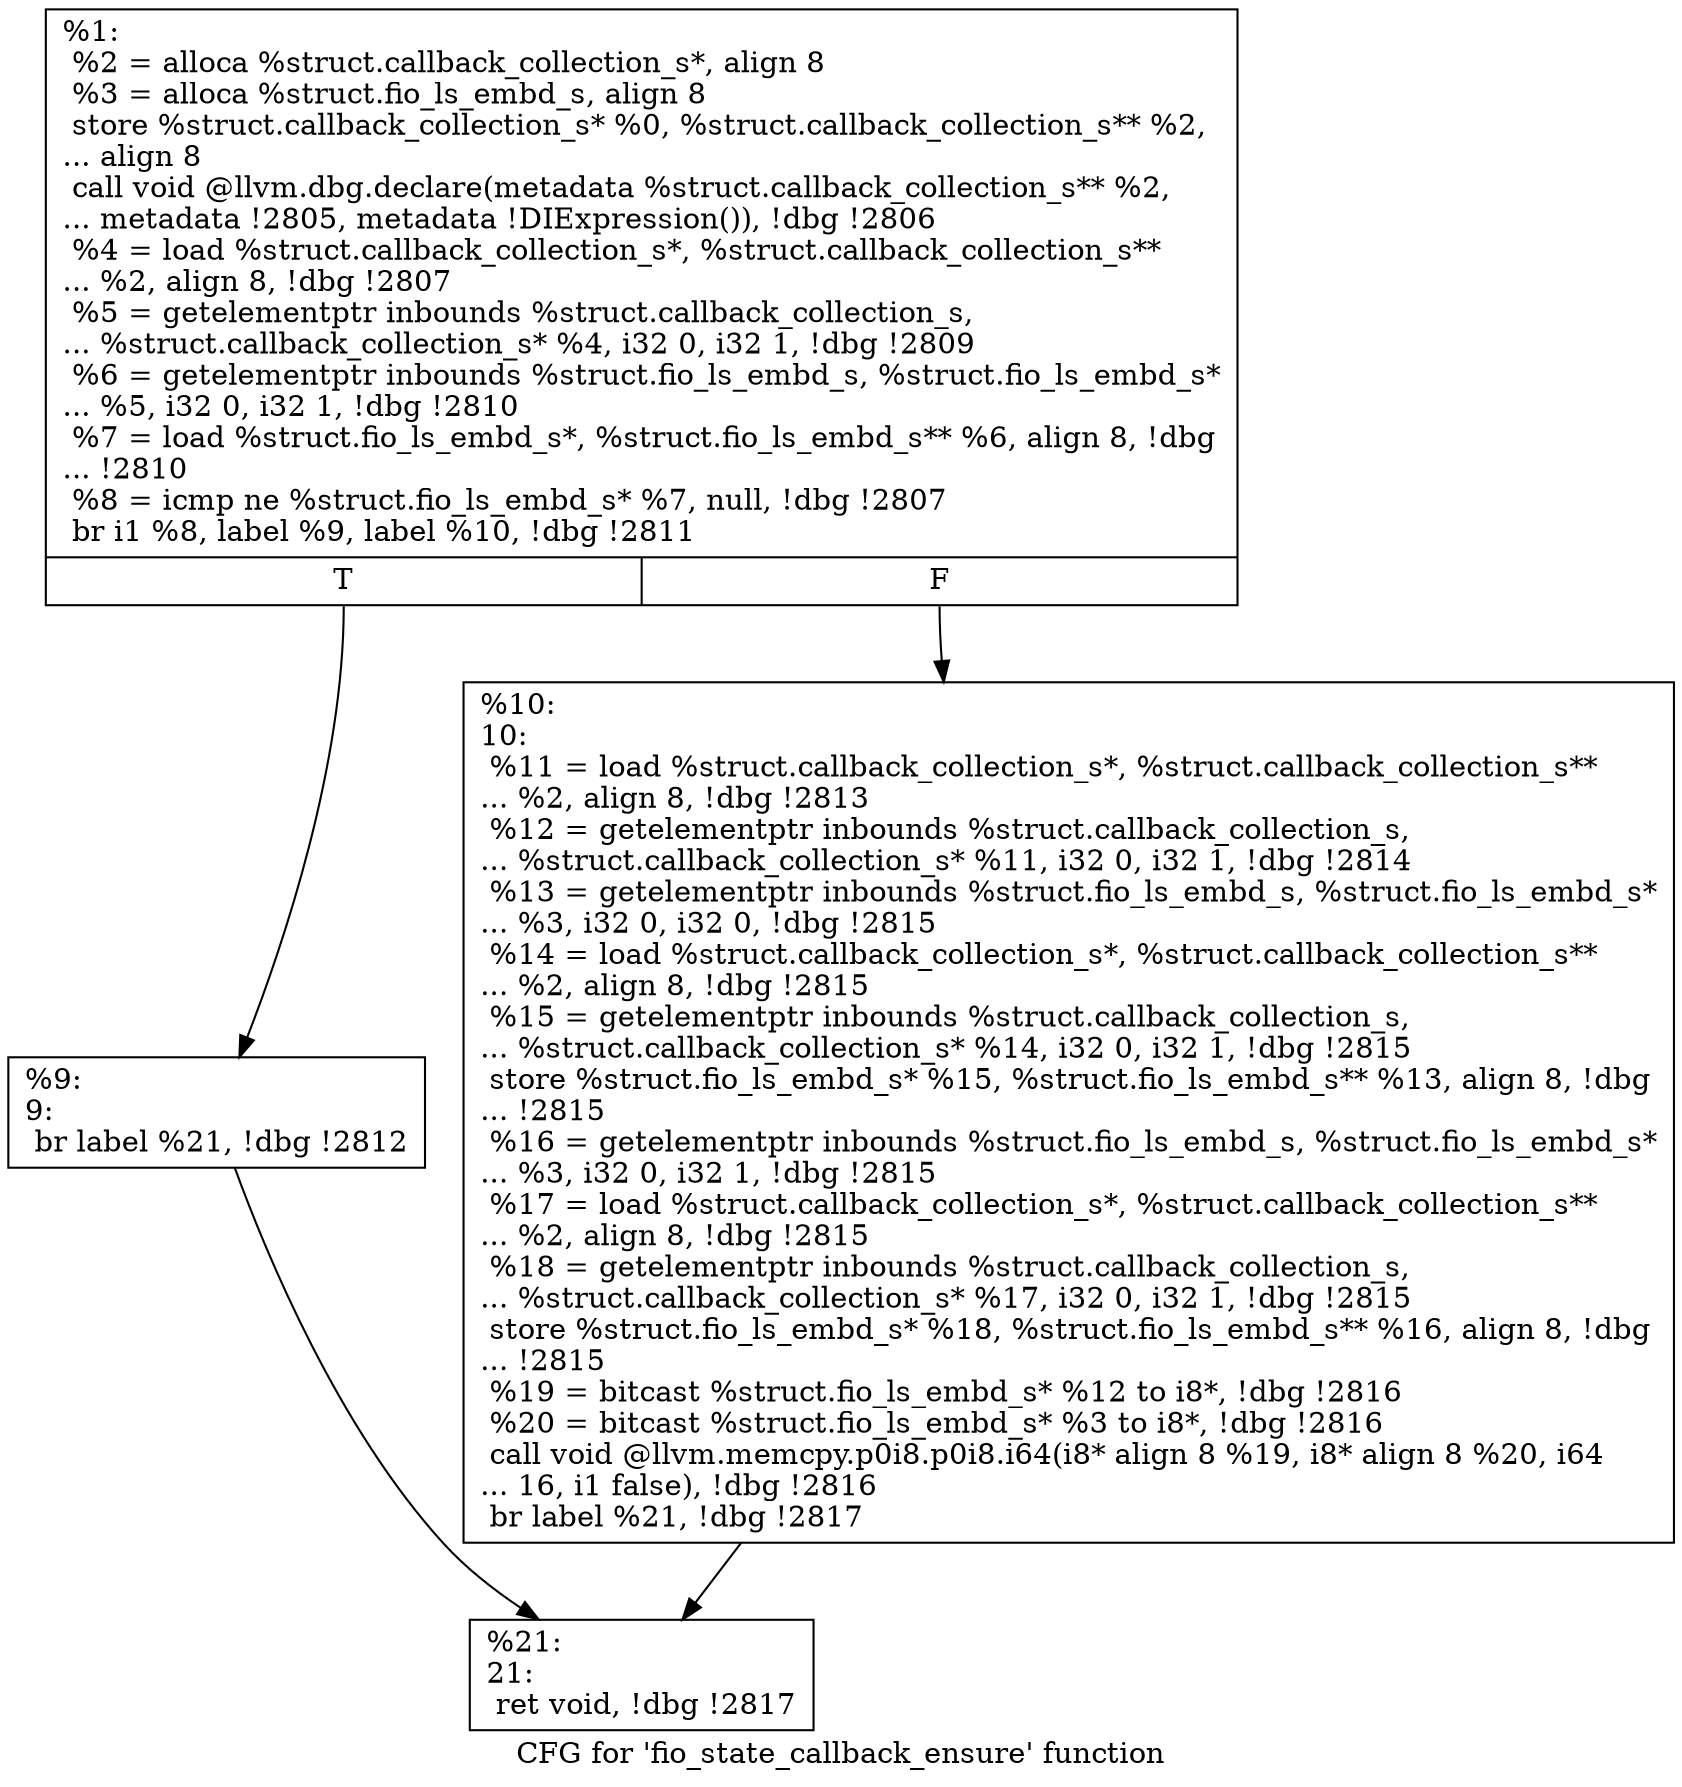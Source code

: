 digraph "CFG for 'fio_state_callback_ensure' function" {
	label="CFG for 'fio_state_callback_ensure' function";

	Node0x5568513e4b80 [shape=record,label="{%1:\l  %2 = alloca %struct.callback_collection_s*, align 8\l  %3 = alloca %struct.fio_ls_embd_s, align 8\l  store %struct.callback_collection_s* %0, %struct.callback_collection_s** %2,\l... align 8\l  call void @llvm.dbg.declare(metadata %struct.callback_collection_s** %2,\l... metadata !2805, metadata !DIExpression()), !dbg !2806\l  %4 = load %struct.callback_collection_s*, %struct.callback_collection_s**\l... %2, align 8, !dbg !2807\l  %5 = getelementptr inbounds %struct.callback_collection_s,\l... %struct.callback_collection_s* %4, i32 0, i32 1, !dbg !2809\l  %6 = getelementptr inbounds %struct.fio_ls_embd_s, %struct.fio_ls_embd_s*\l... %5, i32 0, i32 1, !dbg !2810\l  %7 = load %struct.fio_ls_embd_s*, %struct.fio_ls_embd_s** %6, align 8, !dbg\l... !2810\l  %8 = icmp ne %struct.fio_ls_embd_s* %7, null, !dbg !2807\l  br i1 %8, label %9, label %10, !dbg !2811\l|{<s0>T|<s1>F}}"];
	Node0x5568513e4b80:s0 -> Node0x5568513e5470;
	Node0x5568513e4b80:s1 -> Node0x5568513e54c0;
	Node0x5568513e5470 [shape=record,label="{%9:\l9:                                                \l  br label %21, !dbg !2812\l}"];
	Node0x5568513e5470 -> Node0x5568513e5510;
	Node0x5568513e54c0 [shape=record,label="{%10:\l10:                                               \l  %11 = load %struct.callback_collection_s*, %struct.callback_collection_s**\l... %2, align 8, !dbg !2813\l  %12 = getelementptr inbounds %struct.callback_collection_s,\l... %struct.callback_collection_s* %11, i32 0, i32 1, !dbg !2814\l  %13 = getelementptr inbounds %struct.fio_ls_embd_s, %struct.fio_ls_embd_s*\l... %3, i32 0, i32 0, !dbg !2815\l  %14 = load %struct.callback_collection_s*, %struct.callback_collection_s**\l... %2, align 8, !dbg !2815\l  %15 = getelementptr inbounds %struct.callback_collection_s,\l... %struct.callback_collection_s* %14, i32 0, i32 1, !dbg !2815\l  store %struct.fio_ls_embd_s* %15, %struct.fio_ls_embd_s** %13, align 8, !dbg\l... !2815\l  %16 = getelementptr inbounds %struct.fio_ls_embd_s, %struct.fio_ls_embd_s*\l... %3, i32 0, i32 1, !dbg !2815\l  %17 = load %struct.callback_collection_s*, %struct.callback_collection_s**\l... %2, align 8, !dbg !2815\l  %18 = getelementptr inbounds %struct.callback_collection_s,\l... %struct.callback_collection_s* %17, i32 0, i32 1, !dbg !2815\l  store %struct.fio_ls_embd_s* %18, %struct.fio_ls_embd_s** %16, align 8, !dbg\l... !2815\l  %19 = bitcast %struct.fio_ls_embd_s* %12 to i8*, !dbg !2816\l  %20 = bitcast %struct.fio_ls_embd_s* %3 to i8*, !dbg !2816\l  call void @llvm.memcpy.p0i8.p0i8.i64(i8* align 8 %19, i8* align 8 %20, i64\l... 16, i1 false), !dbg !2816\l  br label %21, !dbg !2817\l}"];
	Node0x5568513e54c0 -> Node0x5568513e5510;
	Node0x5568513e5510 [shape=record,label="{%21:\l21:                                               \l  ret void, !dbg !2817\l}"];
}
